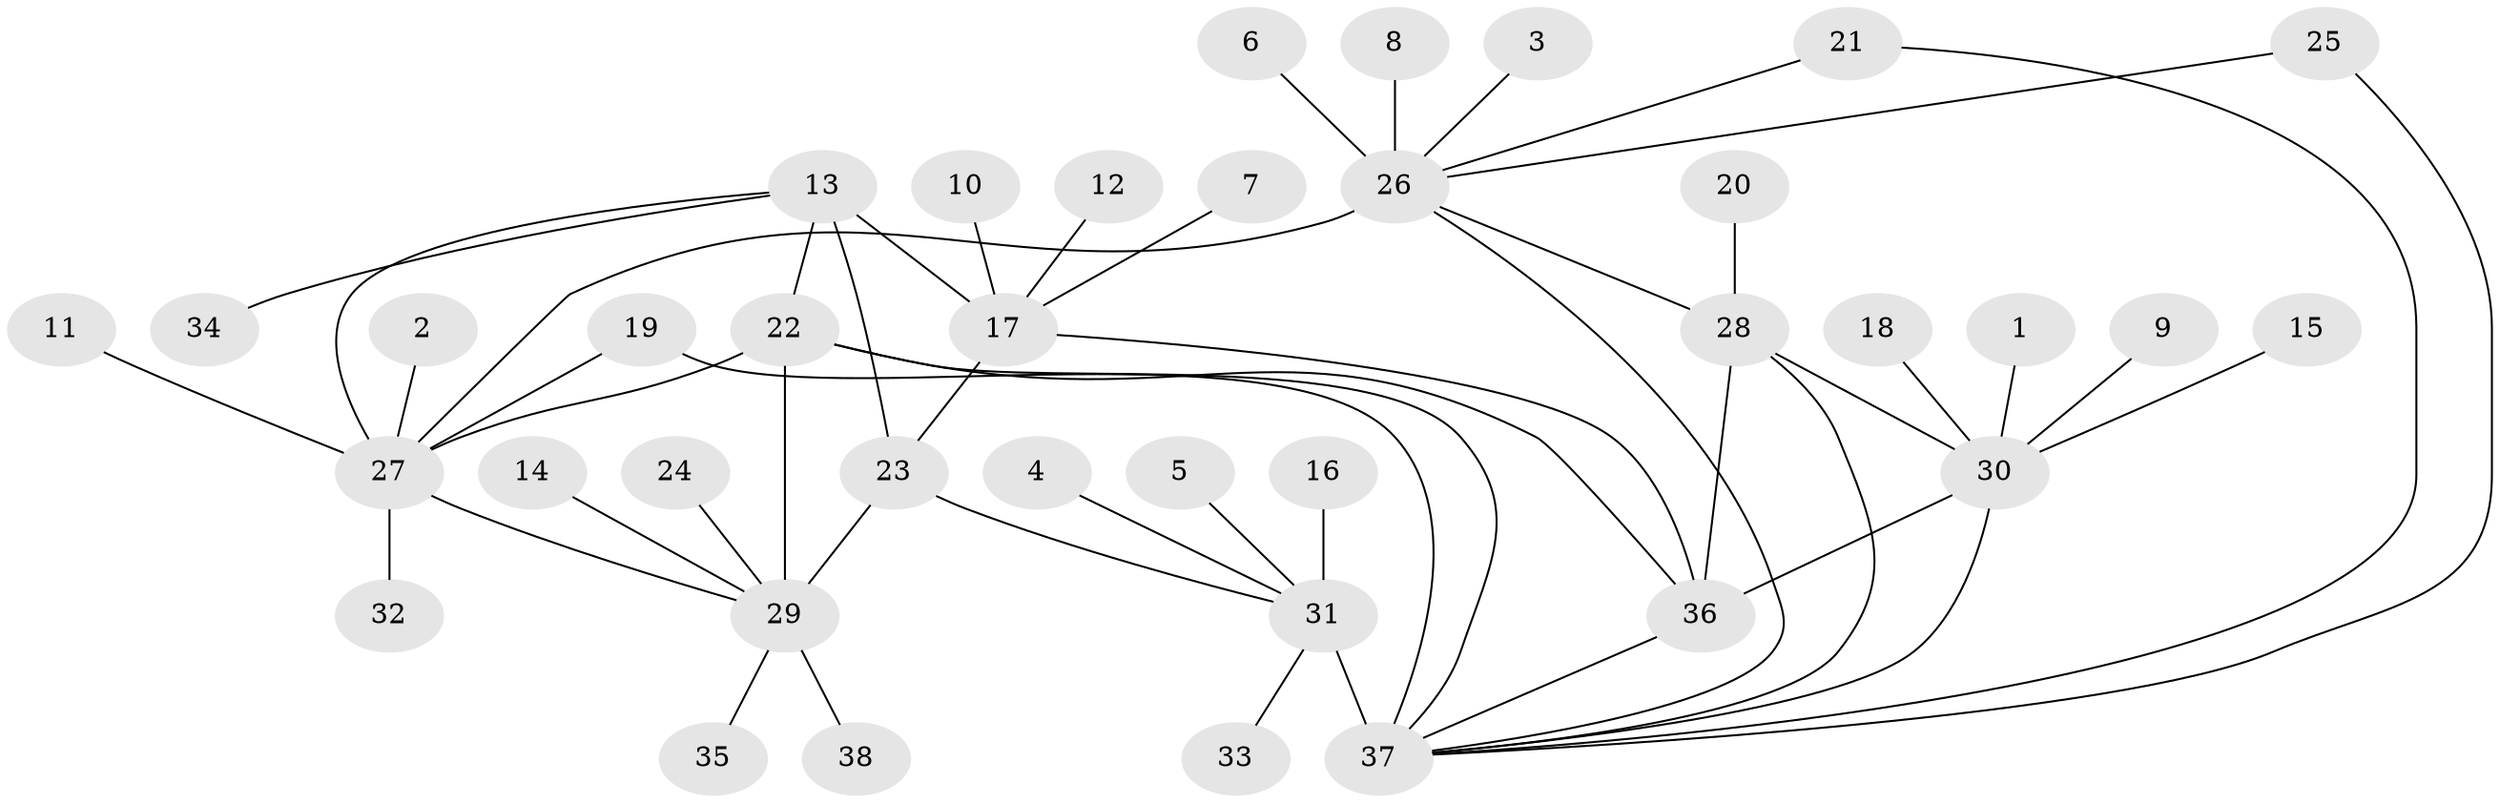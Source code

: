 // original degree distribution, {9: 0.03333333333333333, 8: 0.03333333333333333, 12: 0.008333333333333333, 7: 0.075, 10: 0.025, 6: 0.025, 15: 0.008333333333333333, 5: 0.025, 11: 0.016666666666666666, 16: 0.008333333333333333, 2: 0.13333333333333333, 1: 0.5833333333333334, 3: 0.025}
// Generated by graph-tools (version 1.1) at 2025/37/03/04/25 23:37:47]
// undirected, 38 vertices, 52 edges
graph export_dot {
  node [color=gray90,style=filled];
  1;
  2;
  3;
  4;
  5;
  6;
  7;
  8;
  9;
  10;
  11;
  12;
  13;
  14;
  15;
  16;
  17;
  18;
  19;
  20;
  21;
  22;
  23;
  24;
  25;
  26;
  27;
  28;
  29;
  30;
  31;
  32;
  33;
  34;
  35;
  36;
  37;
  38;
  1 -- 30 [weight=1.0];
  2 -- 27 [weight=1.0];
  3 -- 26 [weight=1.0];
  4 -- 31 [weight=1.0];
  5 -- 31 [weight=1.0];
  6 -- 26 [weight=1.0];
  7 -- 17 [weight=1.0];
  8 -- 26 [weight=1.0];
  9 -- 30 [weight=1.0];
  10 -- 17 [weight=1.0];
  11 -- 27 [weight=1.0];
  12 -- 17 [weight=1.0];
  13 -- 17 [weight=3.0];
  13 -- 22 [weight=1.0];
  13 -- 23 [weight=2.0];
  13 -- 27 [weight=1.0];
  13 -- 34 [weight=1.0];
  14 -- 29 [weight=1.0];
  15 -- 30 [weight=1.0];
  16 -- 31 [weight=1.0];
  17 -- 23 [weight=6.0];
  17 -- 36 [weight=1.0];
  18 -- 30 [weight=1.0];
  19 -- 27 [weight=1.0];
  19 -- 37 [weight=1.0];
  20 -- 28 [weight=1.0];
  21 -- 26 [weight=1.0];
  21 -- 37 [weight=1.0];
  22 -- 27 [weight=1.0];
  22 -- 29 [weight=5.0];
  22 -- 36 [weight=2.0];
  22 -- 37 [weight=1.0];
  23 -- 29 [weight=2.0];
  23 -- 31 [weight=1.0];
  24 -- 29 [weight=1.0];
  25 -- 26 [weight=1.0];
  25 -- 37 [weight=1.0];
  26 -- 27 [weight=5.0];
  26 -- 28 [weight=1.0];
  26 -- 37 [weight=1.0];
  27 -- 29 [weight=1.0];
  27 -- 32 [weight=1.0];
  28 -- 30 [weight=3.0];
  28 -- 36 [weight=6.0];
  28 -- 37 [weight=1.0];
  29 -- 35 [weight=1.0];
  29 -- 38 [weight=1.0];
  30 -- 36 [weight=3.0];
  30 -- 37 [weight=1.0];
  31 -- 33 [weight=1.0];
  31 -- 37 [weight=9.0];
  36 -- 37 [weight=1.0];
}
